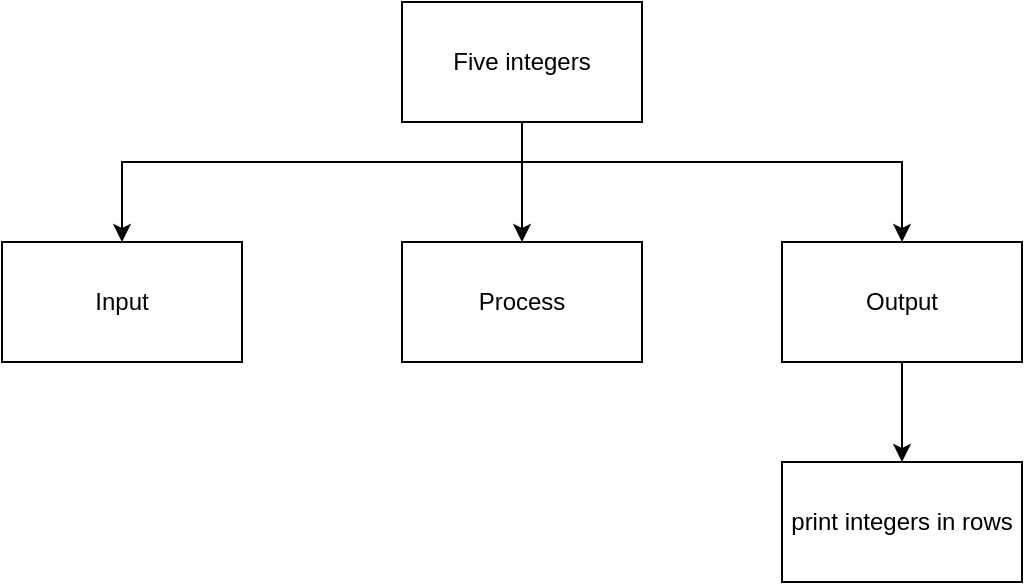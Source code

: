 <mxfile>
    <diagram id="pBK1guH4bu_zmOCUXD5L" name="Top Down">
        <mxGraphModel dx="434" dy="381" grid="1" gridSize="10" guides="1" tooltips="1" connect="1" arrows="1" fold="1" page="1" pageScale="1" pageWidth="827" pageHeight="1169" math="0" shadow="0">
            <root>
                <mxCell id="0"/>
                <mxCell id="1" parent="0"/>
                <mxCell id="kIHPj6zRgX1InL4mbEAz-5" style="edgeStyle=none;html=1;entryX=0.5;entryY=0;entryDx=0;entryDy=0;" parent="1" source="kIHPj6zRgX1InL4mbEAz-1" target="kIHPj6zRgX1InL4mbEAz-2" edge="1">
                    <mxGeometry relative="1" as="geometry"/>
                </mxCell>
                <mxCell id="kIHPj6zRgX1InL4mbEAz-6" style="edgeStyle=orthogonalEdgeStyle;html=1;rounded=0;" parent="1" source="kIHPj6zRgX1InL4mbEAz-1" target="kIHPj6zRgX1InL4mbEAz-3" edge="1">
                    <mxGeometry relative="1" as="geometry">
                        <Array as="points">
                            <mxPoint x="330" y="160"/>
                            <mxPoint x="130" y="160"/>
                        </Array>
                    </mxGeometry>
                </mxCell>
                <mxCell id="kIHPj6zRgX1InL4mbEAz-7" style="edgeStyle=orthogonalEdgeStyle;rounded=0;html=1;" parent="1" source="kIHPj6zRgX1InL4mbEAz-1" target="kIHPj6zRgX1InL4mbEAz-4" edge="1">
                    <mxGeometry relative="1" as="geometry">
                        <Array as="points">
                            <mxPoint x="330" y="160"/>
                            <mxPoint x="520" y="160"/>
                        </Array>
                    </mxGeometry>
                </mxCell>
                <mxCell id="kIHPj6zRgX1InL4mbEAz-1" value="Five integers" style="rounded=0;whiteSpace=wrap;html=1;" parent="1" vertex="1">
                    <mxGeometry x="270" y="80" width="120" height="60" as="geometry"/>
                </mxCell>
                <mxCell id="kIHPj6zRgX1InL4mbEAz-2" value="Process" style="rounded=0;whiteSpace=wrap;html=1;" parent="1" vertex="1">
                    <mxGeometry x="270" y="200" width="120" height="60" as="geometry"/>
                </mxCell>
                <mxCell id="kIHPj6zRgX1InL4mbEAz-3" value="Input" style="rounded=0;whiteSpace=wrap;html=1;" parent="1" vertex="1">
                    <mxGeometry x="70" y="200" width="120" height="60" as="geometry"/>
                </mxCell>
                <mxCell id="kIHPj6zRgX1InL4mbEAz-18" style="edgeStyle=orthogonalEdgeStyle;rounded=0;html=1;" parent="1" source="kIHPj6zRgX1InL4mbEAz-4" target="kIHPj6zRgX1InL4mbEAz-16" edge="1">
                    <mxGeometry relative="1" as="geometry"/>
                </mxCell>
                <mxCell id="kIHPj6zRgX1InL4mbEAz-4" value="Output" style="rounded=0;whiteSpace=wrap;html=1;" parent="1" vertex="1">
                    <mxGeometry x="460" y="200" width="120" height="60" as="geometry"/>
                </mxCell>
                <mxCell id="kIHPj6zRgX1InL4mbEAz-16" value="print integers in rows" style="rounded=0;whiteSpace=wrap;html=1;" parent="1" vertex="1">
                    <mxGeometry x="460" y="310" width="120" height="60" as="geometry"/>
                </mxCell>
            </root>
        </mxGraphModel>
    </diagram>
</mxfile>